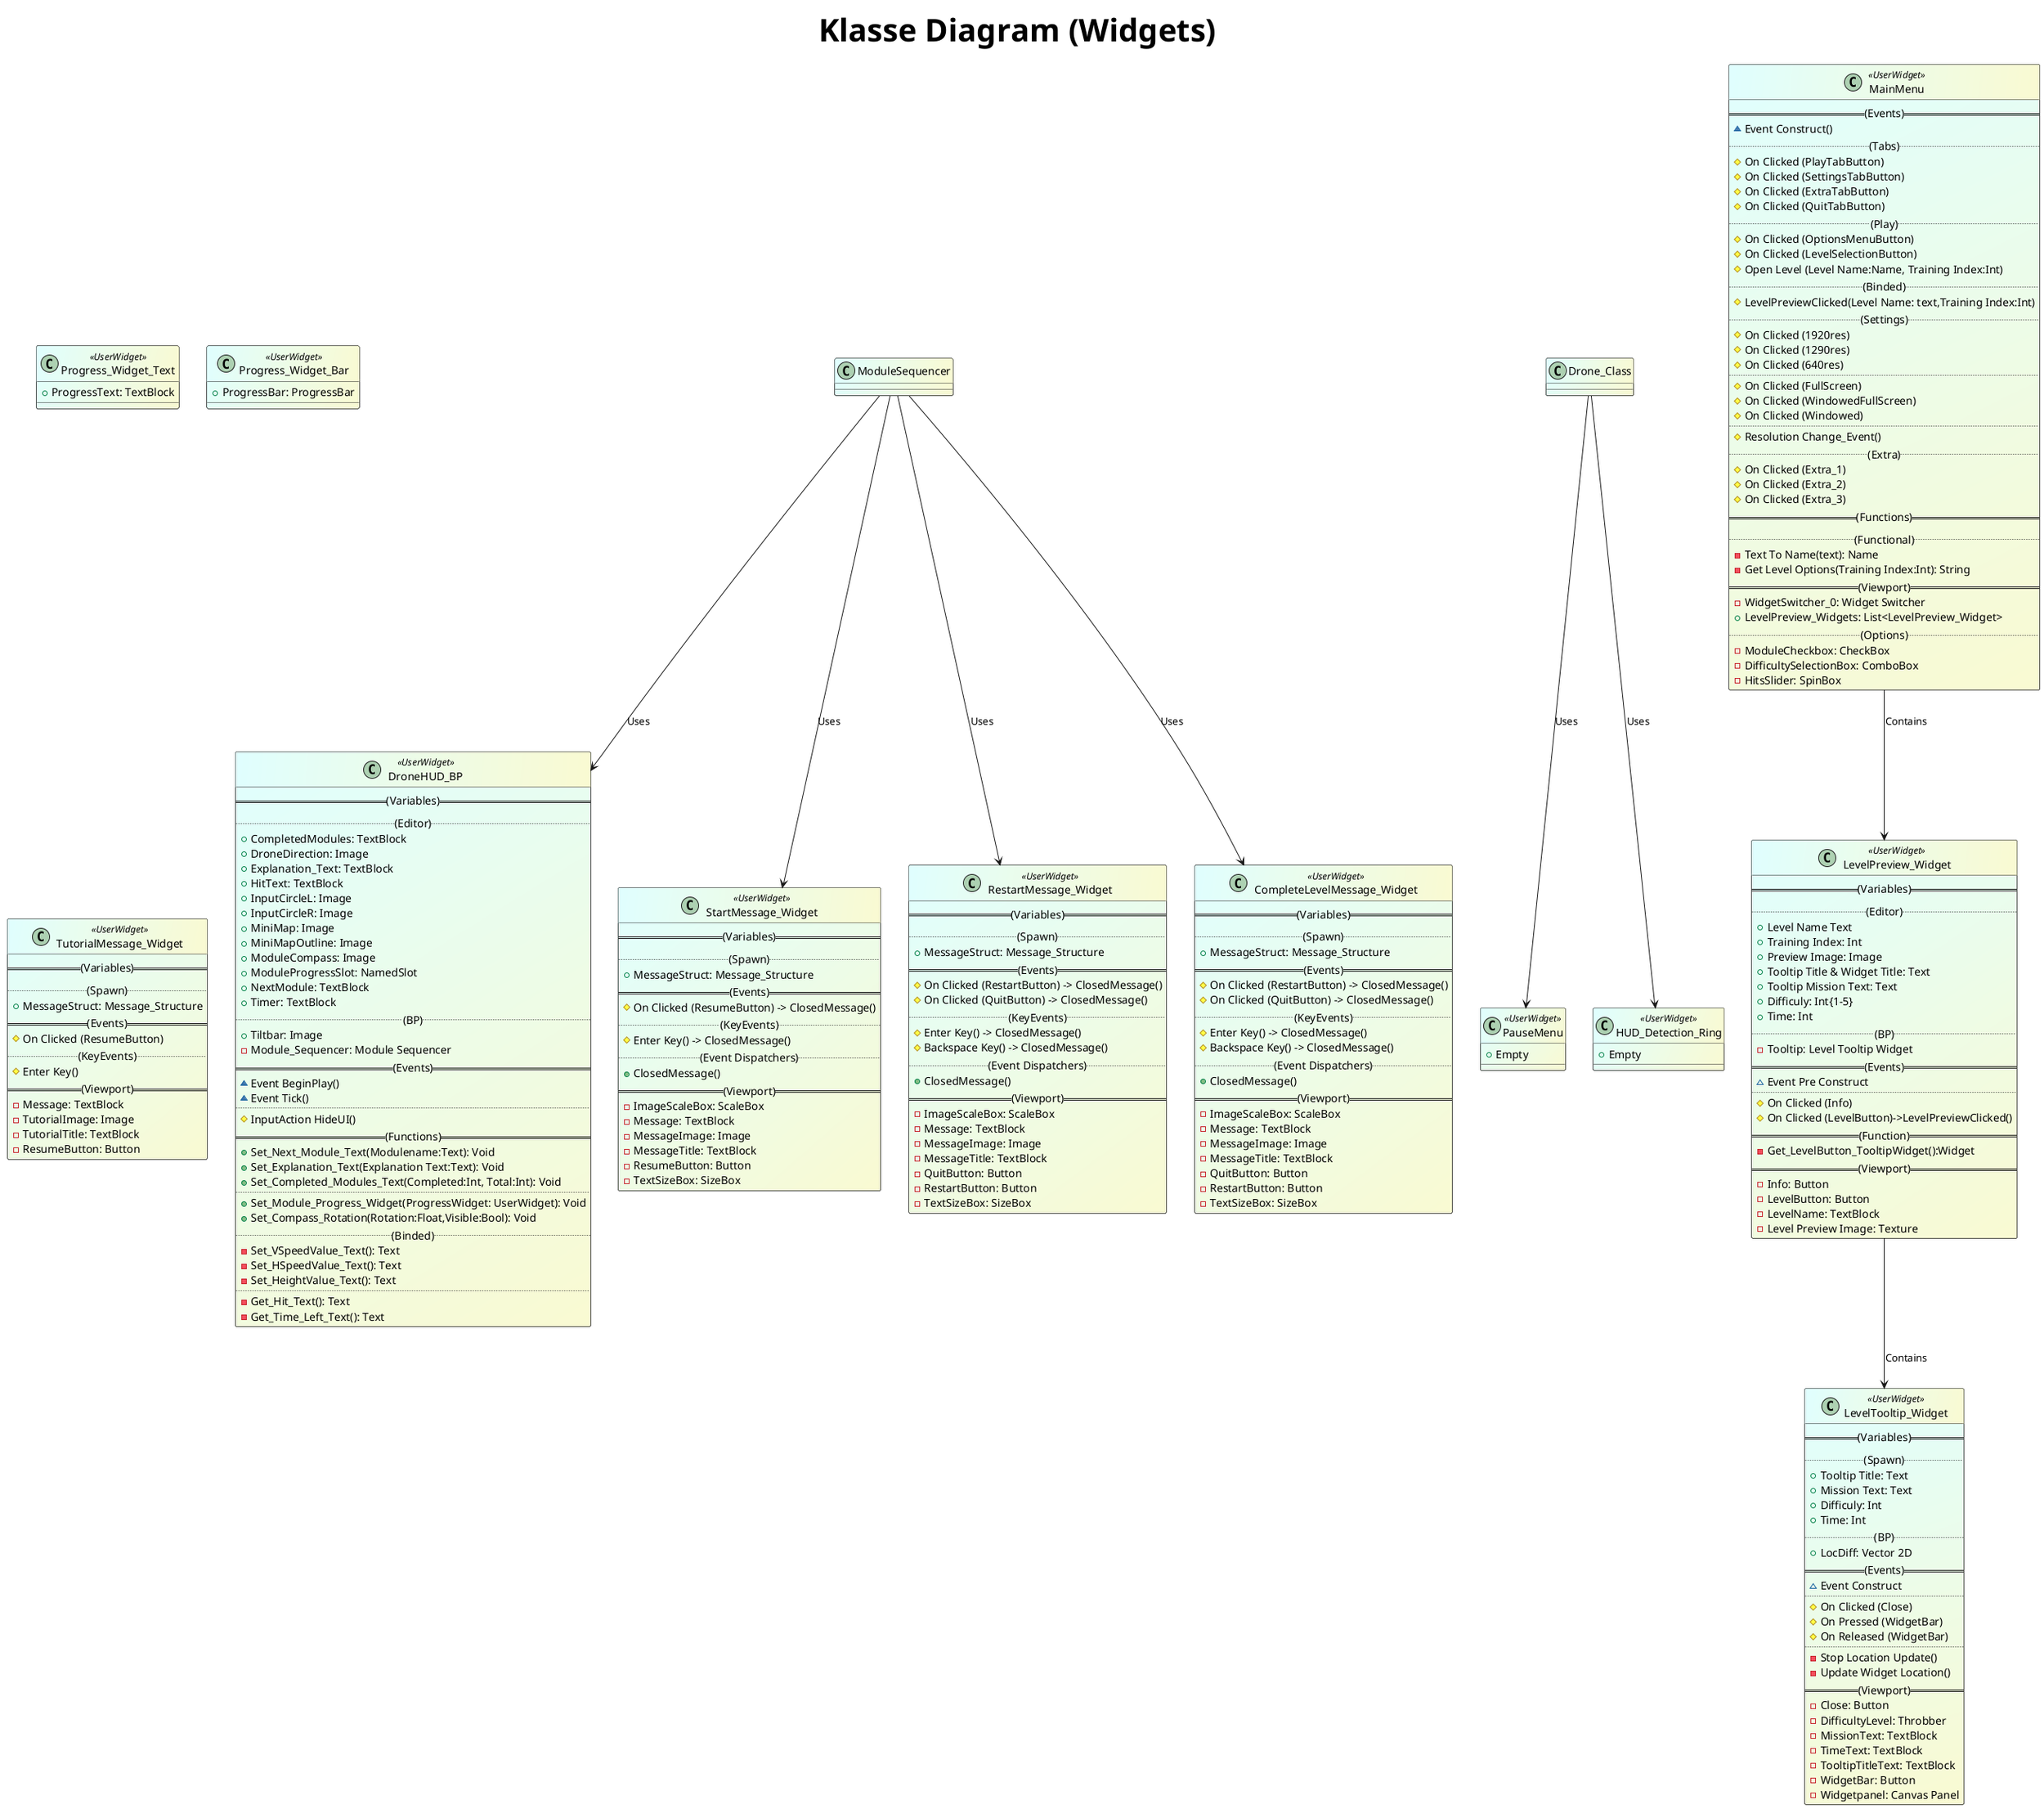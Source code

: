 @startuml Klasse Diagram (Widgets)
title Klasse Diagram (Widgets)
skinparam TitleFontName Calibri
skinparam TitleFontSize 40
skinparam ClassBackgroundColor lightcyan/LightGoldenRodYellow
skinparam defaultFontColor black

' (Message Widgets)==============================
' (Widgets)======================================

class Progress_Widget_Text <<UserWidget>>
{
    + ProgressText: TextBlock
}

class Progress_Widget_Bar <<UserWidget>>
{
    + ProgressBar: ProgressBar
}


class DroneHUD_BP <<UserWidget>>
{
    ==(Variables)==
    ..(Editor)..
    + CompletedModules: TextBlock
    + DroneDirection: Image
    + Explanation_Text: TextBlock
    + HitText: TextBlock
    + InputCircleL: Image
    + InputCircleR: Image
    + MiniMap: Image
    + MiniMapOutline: Image
    + ModuleCompass: Image
    + ModuleProgressSlot: NamedSlot
    + NextModule: TextBlock
    + Timer: TextBlock
    ..(BP)..
    + Tiltbar: Image
    - Module_Sequencer: Module Sequencer
    ==(Events)==
    ~ Event BeginPlay()
    ~ Event Tick()
    ..
    # InputAction HideUI()
    ==(Functions)==
    + Set_Next_Module_Text(Modulename:Text): Void
    + Set_Explanation_Text(Explanation Text:Text): Void
    + Set_Completed_Modules_Text(Completed:Int, Total:Int): Void
    ..
    + Set_Module_Progress_Widget(ProgressWidget: UserWidget): Void
    + Set_Compass_Rotation(Rotation:Float,Visible:Bool): Void
    ..(Binded)..
    - Set_VSpeedValue_Text(): Text
    - Set_HSpeedValue_Text(): Text
    - Set_HeightValue_Text(): Text
    ..
    - Get_Hit_Text(): Text
    - Get_Time_Left_Text(): Text
}



class PauseMenu <<UserWidget>>
{
    + Empty
}

class HUD_Detection_Ring <<UserWidget>>
{
    + Empty
}


Class StartMessage_Widget <<UserWidget>>
{
    ==(Variables)==
    ..(Spawn)..
    + MessageStruct: Message_Structure
    ==(Events)==
    # On Clicked (ResumeButton) -> ClosedMessage()
    ..(KeyEvents)..
    # Enter Key() -> ClosedMessage()
    ..(Event Dispatchers)..
    + ClosedMessage()
    ==(Viewport)==
    - ImageScaleBox: ScaleBox
    - Message: TextBlock
    - MessageImage: Image
    - MessageTitle: TextBlock
    - ResumeButton: Button
    - TextSizeBox: SizeBox
}

Class RestartMessage_Widget <<UserWidget>>
{
    ==(Variables)==
    ..(Spawn)..
    + MessageStruct: Message_Structure
    ==(Events)==
    # On Clicked (RestartButton) -> ClosedMessage()
    # On Clicked (QuitButton) -> ClosedMessage()
    ..(KeyEvents)..
    # Enter Key() -> ClosedMessage()
    # Backspace Key() -> ClosedMessage()
    ..(Event Dispatchers)..
    + ClosedMessage()
    ==(Viewport)==
    - ImageScaleBox: ScaleBox
    - Message: TextBlock
    - MessageImage: Image
    - MessageTitle: TextBlock
    - QuitButton: Button
    - RestartButton: Button
    - TextSizeBox: SizeBox
}

Class CompleteLevelMessage_Widget <<UserWidget>>
{
    ==(Variables)==
    ..(Spawn)..
    + MessageStruct: Message_Structure
    ==(Events)==
    # On Clicked (RestartButton) -> ClosedMessage()
    # On Clicked (QuitButton) -> ClosedMessage()
    ..(KeyEvents)..
    # Enter Key() -> ClosedMessage()
    # Backspace Key() -> ClosedMessage()
    ..(Event Dispatchers)..
    + ClosedMessage()
    ==(Viewport)==
    - ImageScaleBox: ScaleBox
    - Message: TextBlock
    - MessageImage: Image
    - MessageTitle: TextBlock
    - QuitButton: Button
    - RestartButton: Button
    - TextSizeBox: SizeBox
}

Class TutorialMessage_Widget <<UserWidget>>
{
    ==(Variables)==
    ..(Spawn)..
    + MessageStruct: Message_Structure
    ==(Events)==
    # On Clicked (ResumeButton)
    ..(KeyEvents)..
    # Enter Key()
    ==(Viewport)==
    - Message: TextBlock
    - TutorialImage: Image
    - TutorialTitle: TextBlock
    - ResumeButton: Button
}


' (UI Widgets)===================================
class MainMenu <<UserWidget>>
{
    ==(Events)==
    ~ Event Construct()
    ..(Tabs)..
    # On Clicked (PlayTabButton)
    # On Clicked (SettingsTabButton)
    # On Clicked (ExtraTabButton)
    # On Clicked (QuitTabButton)
    ..(Play)..
    # On Clicked (OptionsMenuButton)
    # On Clicked (LevelSelectionButton)
    # Open Level (Level Name:Name, Training Index:Int)
    ..(Binded)..
    # LevelPreviewClicked(Level Name: text,Training Index:Int)
    ..(Settings)..
    # On Clicked (1920res)
    # On Clicked (1290res)
    # On Clicked (640res)
    ..
    # On Clicked (FullScreen)
    # On Clicked (WindowedFullScreen)
    # On Clicked (Windowed)
    ..
    # Resolution Change_Event()
    ..(Extra)..
    # On Clicked (Extra_1)
    # On Clicked (Extra_2)
    # On Clicked (Extra_3)
    ==(Functions)==
    ..(Functional)..
    - Text To Name(text): Name
    - Get Level Options(Training Index:Int): String
    ==(Viewport)==
    - WidgetSwitcher_0: Widget Switcher
    + LevelPreview_Widgets: List<LevelPreview_Widget>
    ..(Options)..
    - ModuleCheckbox: CheckBox
    - DifficultySelectionBox: ComboBox
    - HitsSlider: SpinBox
}

class LevelPreview_Widget <<UserWidget>>
{
    ==(Variables)==
    ..(Editor)..
    + Level Name Text
    + Training Index: Int
    + Preview Image: Image
    + Tooltip Title & Widget Title: Text
    + Tooltip Mission Text: Text
    + Difficuly: Int{1-5}
    + Time: Int
    ..(BP)..
    - Tooltip: Level Tooltip Widget
    ==(Events)==
    ~ Event Pre Construct
    ..
    # On Clicked (Info)
    # On Clicked (LevelButton)->LevelPreviewClicked()
    ==(Function)==
    - Get_LevelButton_TooltipWidget():Widget
    ==(Viewport)==
    - Info: Button
    - LevelButton: Button
    - LevelName: TextBlock
    - Level Preview Image: Texture
}

class LevelTooltip_Widget <<UserWidget>>
{
    ==(Variables)==
    ..(Spawn)..
    + Tooltip Title: Text
    + Mission Text: Text
    + Difficuly: Int
    + Time: Int
    ..(BP)..
    + LocDiff: Vector 2D
    ==(Events)==
    ~ Event Construct
    ..
    # On Clicked (Close)
    # On Pressed (WidgetBar)
    # On Released (WidgetBar)
    ..
    - Stop Location Update()
    - Update Widget Location()
    ==(Viewport)==
    - Close: Button
    - DifficultyLevel: Throbber
    - MissionText: TextBlock
    - TimeText: TextBlock
    - TooltipTitleText: TextBlock
    - WidgetBar: Button
    - Widgetpanel: Canvas Panel
}

Drone_Class --> HUD_Detection_Ring: Uses
Drone_Class --> PauseMenu: Uses

ModuleSequencer --> DroneHUD_BP: Uses

ModuleSequencer --> StartMessage_Widget: Uses
ModuleSequencer --> RestartMessage_Widget: Uses
ModuleSequencer --> CompleteLevelMessage_Widget: Uses


MainMenu --> LevelPreview_Widget: Contains
LevelPreview_Widget --> LevelTooltip_Widget: Contains


@enduml
